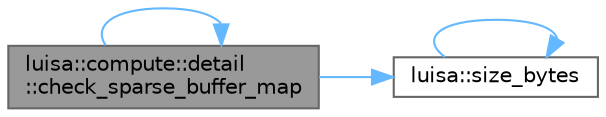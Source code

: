 digraph "luisa::compute::detail::check_sparse_buffer_map"
{
 // LATEX_PDF_SIZE
  bgcolor="transparent";
  edge [fontname=Helvetica,fontsize=10,labelfontname=Helvetica,labelfontsize=10];
  node [fontname=Helvetica,fontsize=10,shape=box,height=0.2,width=0.4];
  rankdir="LR";
  Node1 [id="Node000001",label="luisa::compute::detail\l::check_sparse_buffer_map",height=0.2,width=0.4,color="gray40", fillcolor="grey60", style="filled", fontcolor="black",tooltip=" "];
  Node1 -> Node1 [id="edge1_Node000001_Node000001",color="steelblue1",style="solid",tooltip=" "];
  Node1 -> Node2 [id="edge2_Node000001_Node000002",color="steelblue1",style="solid",tooltip=" "];
  Node2 [id="Node000002",label="luisa::size_bytes",height=0.2,width=0.4,color="grey40", fillcolor="white", style="filled",URL="$namespaceluisa.html#a373bd6971e24eab4395bf0aaaac01ddb",tooltip=" "];
  Node2 -> Node2 [id="edge3_Node000002_Node000002",color="steelblue1",style="solid",tooltip=" "];
}
